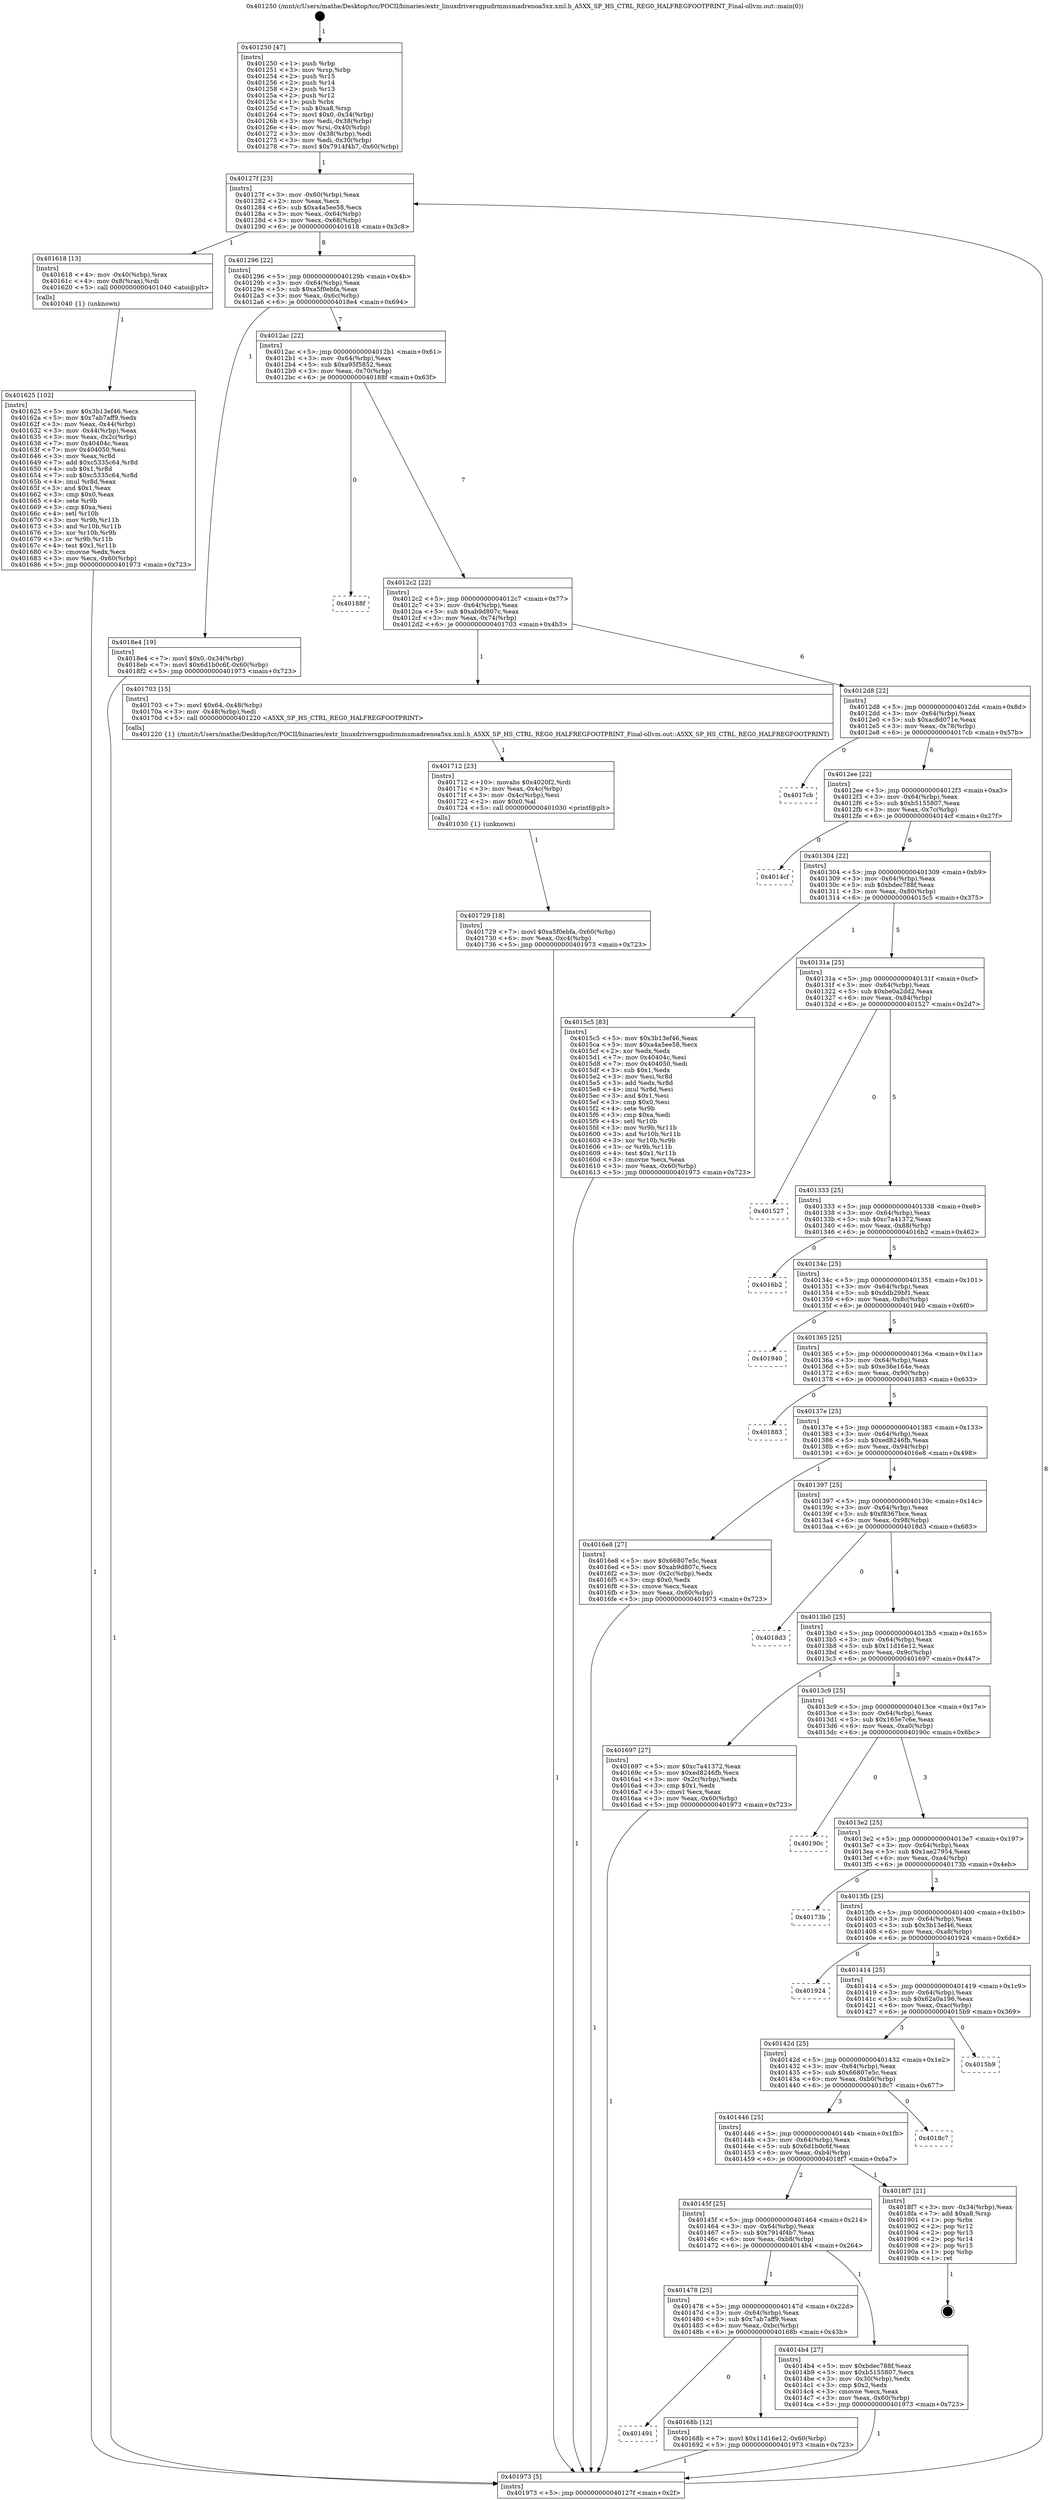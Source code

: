 digraph "0x401250" {
  label = "0x401250 (/mnt/c/Users/mathe/Desktop/tcc/POCII/binaries/extr_linuxdriversgpudrmmsmadrenoa5xx.xml.h_A5XX_SP_HS_CTRL_REG0_HALFREGFOOTPRINT_Final-ollvm.out::main(0))"
  labelloc = "t"
  node[shape=record]

  Entry [label="",width=0.3,height=0.3,shape=circle,fillcolor=black,style=filled]
  "0x40127f" [label="{
     0x40127f [23]\l
     | [instrs]\l
     &nbsp;&nbsp;0x40127f \<+3\>: mov -0x60(%rbp),%eax\l
     &nbsp;&nbsp;0x401282 \<+2\>: mov %eax,%ecx\l
     &nbsp;&nbsp;0x401284 \<+6\>: sub $0xa4a5ee58,%ecx\l
     &nbsp;&nbsp;0x40128a \<+3\>: mov %eax,-0x64(%rbp)\l
     &nbsp;&nbsp;0x40128d \<+3\>: mov %ecx,-0x68(%rbp)\l
     &nbsp;&nbsp;0x401290 \<+6\>: je 0000000000401618 \<main+0x3c8\>\l
  }"]
  "0x401618" [label="{
     0x401618 [13]\l
     | [instrs]\l
     &nbsp;&nbsp;0x401618 \<+4\>: mov -0x40(%rbp),%rax\l
     &nbsp;&nbsp;0x40161c \<+4\>: mov 0x8(%rax),%rdi\l
     &nbsp;&nbsp;0x401620 \<+5\>: call 0000000000401040 \<atoi@plt\>\l
     | [calls]\l
     &nbsp;&nbsp;0x401040 \{1\} (unknown)\l
  }"]
  "0x401296" [label="{
     0x401296 [22]\l
     | [instrs]\l
     &nbsp;&nbsp;0x401296 \<+5\>: jmp 000000000040129b \<main+0x4b\>\l
     &nbsp;&nbsp;0x40129b \<+3\>: mov -0x64(%rbp),%eax\l
     &nbsp;&nbsp;0x40129e \<+5\>: sub $0xa5f0ebfa,%eax\l
     &nbsp;&nbsp;0x4012a3 \<+3\>: mov %eax,-0x6c(%rbp)\l
     &nbsp;&nbsp;0x4012a6 \<+6\>: je 00000000004018e4 \<main+0x694\>\l
  }"]
  Exit [label="",width=0.3,height=0.3,shape=circle,fillcolor=black,style=filled,peripheries=2]
  "0x4018e4" [label="{
     0x4018e4 [19]\l
     | [instrs]\l
     &nbsp;&nbsp;0x4018e4 \<+7\>: movl $0x0,-0x34(%rbp)\l
     &nbsp;&nbsp;0x4018eb \<+7\>: movl $0x6d1b0c6f,-0x60(%rbp)\l
     &nbsp;&nbsp;0x4018f2 \<+5\>: jmp 0000000000401973 \<main+0x723\>\l
  }"]
  "0x4012ac" [label="{
     0x4012ac [22]\l
     | [instrs]\l
     &nbsp;&nbsp;0x4012ac \<+5\>: jmp 00000000004012b1 \<main+0x61\>\l
     &nbsp;&nbsp;0x4012b1 \<+3\>: mov -0x64(%rbp),%eax\l
     &nbsp;&nbsp;0x4012b4 \<+5\>: sub $0xa95f5852,%eax\l
     &nbsp;&nbsp;0x4012b9 \<+3\>: mov %eax,-0x70(%rbp)\l
     &nbsp;&nbsp;0x4012bc \<+6\>: je 000000000040188f \<main+0x63f\>\l
  }"]
  "0x401729" [label="{
     0x401729 [18]\l
     | [instrs]\l
     &nbsp;&nbsp;0x401729 \<+7\>: movl $0xa5f0ebfa,-0x60(%rbp)\l
     &nbsp;&nbsp;0x401730 \<+6\>: mov %eax,-0xc4(%rbp)\l
     &nbsp;&nbsp;0x401736 \<+5\>: jmp 0000000000401973 \<main+0x723\>\l
  }"]
  "0x40188f" [label="{
     0x40188f\l
  }", style=dashed]
  "0x4012c2" [label="{
     0x4012c2 [22]\l
     | [instrs]\l
     &nbsp;&nbsp;0x4012c2 \<+5\>: jmp 00000000004012c7 \<main+0x77\>\l
     &nbsp;&nbsp;0x4012c7 \<+3\>: mov -0x64(%rbp),%eax\l
     &nbsp;&nbsp;0x4012ca \<+5\>: sub $0xab9d807c,%eax\l
     &nbsp;&nbsp;0x4012cf \<+3\>: mov %eax,-0x74(%rbp)\l
     &nbsp;&nbsp;0x4012d2 \<+6\>: je 0000000000401703 \<main+0x4b3\>\l
  }"]
  "0x401712" [label="{
     0x401712 [23]\l
     | [instrs]\l
     &nbsp;&nbsp;0x401712 \<+10\>: movabs $0x4020f2,%rdi\l
     &nbsp;&nbsp;0x40171c \<+3\>: mov %eax,-0x4c(%rbp)\l
     &nbsp;&nbsp;0x40171f \<+3\>: mov -0x4c(%rbp),%esi\l
     &nbsp;&nbsp;0x401722 \<+2\>: mov $0x0,%al\l
     &nbsp;&nbsp;0x401724 \<+5\>: call 0000000000401030 \<printf@plt\>\l
     | [calls]\l
     &nbsp;&nbsp;0x401030 \{1\} (unknown)\l
  }"]
  "0x401703" [label="{
     0x401703 [15]\l
     | [instrs]\l
     &nbsp;&nbsp;0x401703 \<+7\>: movl $0x64,-0x48(%rbp)\l
     &nbsp;&nbsp;0x40170a \<+3\>: mov -0x48(%rbp),%edi\l
     &nbsp;&nbsp;0x40170d \<+5\>: call 0000000000401220 \<A5XX_SP_HS_CTRL_REG0_HALFREGFOOTPRINT\>\l
     | [calls]\l
     &nbsp;&nbsp;0x401220 \{1\} (/mnt/c/Users/mathe/Desktop/tcc/POCII/binaries/extr_linuxdriversgpudrmmsmadrenoa5xx.xml.h_A5XX_SP_HS_CTRL_REG0_HALFREGFOOTPRINT_Final-ollvm.out::A5XX_SP_HS_CTRL_REG0_HALFREGFOOTPRINT)\l
  }"]
  "0x4012d8" [label="{
     0x4012d8 [22]\l
     | [instrs]\l
     &nbsp;&nbsp;0x4012d8 \<+5\>: jmp 00000000004012dd \<main+0x8d\>\l
     &nbsp;&nbsp;0x4012dd \<+3\>: mov -0x64(%rbp),%eax\l
     &nbsp;&nbsp;0x4012e0 \<+5\>: sub $0xac8d071e,%eax\l
     &nbsp;&nbsp;0x4012e5 \<+3\>: mov %eax,-0x78(%rbp)\l
     &nbsp;&nbsp;0x4012e8 \<+6\>: je 00000000004017cb \<main+0x57b\>\l
  }"]
  "0x401491" [label="{
     0x401491\l
  }", style=dashed]
  "0x4017cb" [label="{
     0x4017cb\l
  }", style=dashed]
  "0x4012ee" [label="{
     0x4012ee [22]\l
     | [instrs]\l
     &nbsp;&nbsp;0x4012ee \<+5\>: jmp 00000000004012f3 \<main+0xa3\>\l
     &nbsp;&nbsp;0x4012f3 \<+3\>: mov -0x64(%rbp),%eax\l
     &nbsp;&nbsp;0x4012f6 \<+5\>: sub $0xb5155807,%eax\l
     &nbsp;&nbsp;0x4012fb \<+3\>: mov %eax,-0x7c(%rbp)\l
     &nbsp;&nbsp;0x4012fe \<+6\>: je 00000000004014cf \<main+0x27f\>\l
  }"]
  "0x40168b" [label="{
     0x40168b [12]\l
     | [instrs]\l
     &nbsp;&nbsp;0x40168b \<+7\>: movl $0x11d16e12,-0x60(%rbp)\l
     &nbsp;&nbsp;0x401692 \<+5\>: jmp 0000000000401973 \<main+0x723\>\l
  }"]
  "0x4014cf" [label="{
     0x4014cf\l
  }", style=dashed]
  "0x401304" [label="{
     0x401304 [22]\l
     | [instrs]\l
     &nbsp;&nbsp;0x401304 \<+5\>: jmp 0000000000401309 \<main+0xb9\>\l
     &nbsp;&nbsp;0x401309 \<+3\>: mov -0x64(%rbp),%eax\l
     &nbsp;&nbsp;0x40130c \<+5\>: sub $0xbdec788f,%eax\l
     &nbsp;&nbsp;0x401311 \<+3\>: mov %eax,-0x80(%rbp)\l
     &nbsp;&nbsp;0x401314 \<+6\>: je 00000000004015c5 \<main+0x375\>\l
  }"]
  "0x401625" [label="{
     0x401625 [102]\l
     | [instrs]\l
     &nbsp;&nbsp;0x401625 \<+5\>: mov $0x3b13ef46,%ecx\l
     &nbsp;&nbsp;0x40162a \<+5\>: mov $0x7ab7aff9,%edx\l
     &nbsp;&nbsp;0x40162f \<+3\>: mov %eax,-0x44(%rbp)\l
     &nbsp;&nbsp;0x401632 \<+3\>: mov -0x44(%rbp),%eax\l
     &nbsp;&nbsp;0x401635 \<+3\>: mov %eax,-0x2c(%rbp)\l
     &nbsp;&nbsp;0x401638 \<+7\>: mov 0x40404c,%eax\l
     &nbsp;&nbsp;0x40163f \<+7\>: mov 0x404050,%esi\l
     &nbsp;&nbsp;0x401646 \<+3\>: mov %eax,%r8d\l
     &nbsp;&nbsp;0x401649 \<+7\>: add $0xc5335c64,%r8d\l
     &nbsp;&nbsp;0x401650 \<+4\>: sub $0x1,%r8d\l
     &nbsp;&nbsp;0x401654 \<+7\>: sub $0xc5335c64,%r8d\l
     &nbsp;&nbsp;0x40165b \<+4\>: imul %r8d,%eax\l
     &nbsp;&nbsp;0x40165f \<+3\>: and $0x1,%eax\l
     &nbsp;&nbsp;0x401662 \<+3\>: cmp $0x0,%eax\l
     &nbsp;&nbsp;0x401665 \<+4\>: sete %r9b\l
     &nbsp;&nbsp;0x401669 \<+3\>: cmp $0xa,%esi\l
     &nbsp;&nbsp;0x40166c \<+4\>: setl %r10b\l
     &nbsp;&nbsp;0x401670 \<+3\>: mov %r9b,%r11b\l
     &nbsp;&nbsp;0x401673 \<+3\>: and %r10b,%r11b\l
     &nbsp;&nbsp;0x401676 \<+3\>: xor %r10b,%r9b\l
     &nbsp;&nbsp;0x401679 \<+3\>: or %r9b,%r11b\l
     &nbsp;&nbsp;0x40167c \<+4\>: test $0x1,%r11b\l
     &nbsp;&nbsp;0x401680 \<+3\>: cmovne %edx,%ecx\l
     &nbsp;&nbsp;0x401683 \<+3\>: mov %ecx,-0x60(%rbp)\l
     &nbsp;&nbsp;0x401686 \<+5\>: jmp 0000000000401973 \<main+0x723\>\l
  }"]
  "0x4015c5" [label="{
     0x4015c5 [83]\l
     | [instrs]\l
     &nbsp;&nbsp;0x4015c5 \<+5\>: mov $0x3b13ef46,%eax\l
     &nbsp;&nbsp;0x4015ca \<+5\>: mov $0xa4a5ee58,%ecx\l
     &nbsp;&nbsp;0x4015cf \<+2\>: xor %edx,%edx\l
     &nbsp;&nbsp;0x4015d1 \<+7\>: mov 0x40404c,%esi\l
     &nbsp;&nbsp;0x4015d8 \<+7\>: mov 0x404050,%edi\l
     &nbsp;&nbsp;0x4015df \<+3\>: sub $0x1,%edx\l
     &nbsp;&nbsp;0x4015e2 \<+3\>: mov %esi,%r8d\l
     &nbsp;&nbsp;0x4015e5 \<+3\>: add %edx,%r8d\l
     &nbsp;&nbsp;0x4015e8 \<+4\>: imul %r8d,%esi\l
     &nbsp;&nbsp;0x4015ec \<+3\>: and $0x1,%esi\l
     &nbsp;&nbsp;0x4015ef \<+3\>: cmp $0x0,%esi\l
     &nbsp;&nbsp;0x4015f2 \<+4\>: sete %r9b\l
     &nbsp;&nbsp;0x4015f6 \<+3\>: cmp $0xa,%edi\l
     &nbsp;&nbsp;0x4015f9 \<+4\>: setl %r10b\l
     &nbsp;&nbsp;0x4015fd \<+3\>: mov %r9b,%r11b\l
     &nbsp;&nbsp;0x401600 \<+3\>: and %r10b,%r11b\l
     &nbsp;&nbsp;0x401603 \<+3\>: xor %r10b,%r9b\l
     &nbsp;&nbsp;0x401606 \<+3\>: or %r9b,%r11b\l
     &nbsp;&nbsp;0x401609 \<+4\>: test $0x1,%r11b\l
     &nbsp;&nbsp;0x40160d \<+3\>: cmovne %ecx,%eax\l
     &nbsp;&nbsp;0x401610 \<+3\>: mov %eax,-0x60(%rbp)\l
     &nbsp;&nbsp;0x401613 \<+5\>: jmp 0000000000401973 \<main+0x723\>\l
  }"]
  "0x40131a" [label="{
     0x40131a [25]\l
     | [instrs]\l
     &nbsp;&nbsp;0x40131a \<+5\>: jmp 000000000040131f \<main+0xcf\>\l
     &nbsp;&nbsp;0x40131f \<+3\>: mov -0x64(%rbp),%eax\l
     &nbsp;&nbsp;0x401322 \<+5\>: sub $0xbe0a2dd2,%eax\l
     &nbsp;&nbsp;0x401327 \<+6\>: mov %eax,-0x84(%rbp)\l
     &nbsp;&nbsp;0x40132d \<+6\>: je 0000000000401527 \<main+0x2d7\>\l
  }"]
  "0x401250" [label="{
     0x401250 [47]\l
     | [instrs]\l
     &nbsp;&nbsp;0x401250 \<+1\>: push %rbp\l
     &nbsp;&nbsp;0x401251 \<+3\>: mov %rsp,%rbp\l
     &nbsp;&nbsp;0x401254 \<+2\>: push %r15\l
     &nbsp;&nbsp;0x401256 \<+2\>: push %r14\l
     &nbsp;&nbsp;0x401258 \<+2\>: push %r13\l
     &nbsp;&nbsp;0x40125a \<+2\>: push %r12\l
     &nbsp;&nbsp;0x40125c \<+1\>: push %rbx\l
     &nbsp;&nbsp;0x40125d \<+7\>: sub $0xa8,%rsp\l
     &nbsp;&nbsp;0x401264 \<+7\>: movl $0x0,-0x34(%rbp)\l
     &nbsp;&nbsp;0x40126b \<+3\>: mov %edi,-0x38(%rbp)\l
     &nbsp;&nbsp;0x40126e \<+4\>: mov %rsi,-0x40(%rbp)\l
     &nbsp;&nbsp;0x401272 \<+3\>: mov -0x38(%rbp),%edi\l
     &nbsp;&nbsp;0x401275 \<+3\>: mov %edi,-0x30(%rbp)\l
     &nbsp;&nbsp;0x401278 \<+7\>: movl $0x7914f4b7,-0x60(%rbp)\l
  }"]
  "0x401527" [label="{
     0x401527\l
  }", style=dashed]
  "0x401333" [label="{
     0x401333 [25]\l
     | [instrs]\l
     &nbsp;&nbsp;0x401333 \<+5\>: jmp 0000000000401338 \<main+0xe8\>\l
     &nbsp;&nbsp;0x401338 \<+3\>: mov -0x64(%rbp),%eax\l
     &nbsp;&nbsp;0x40133b \<+5\>: sub $0xc7a41372,%eax\l
     &nbsp;&nbsp;0x401340 \<+6\>: mov %eax,-0x88(%rbp)\l
     &nbsp;&nbsp;0x401346 \<+6\>: je 00000000004016b2 \<main+0x462\>\l
  }"]
  "0x401973" [label="{
     0x401973 [5]\l
     | [instrs]\l
     &nbsp;&nbsp;0x401973 \<+5\>: jmp 000000000040127f \<main+0x2f\>\l
  }"]
  "0x4016b2" [label="{
     0x4016b2\l
  }", style=dashed]
  "0x40134c" [label="{
     0x40134c [25]\l
     | [instrs]\l
     &nbsp;&nbsp;0x40134c \<+5\>: jmp 0000000000401351 \<main+0x101\>\l
     &nbsp;&nbsp;0x401351 \<+3\>: mov -0x64(%rbp),%eax\l
     &nbsp;&nbsp;0x401354 \<+5\>: sub $0xddb29bf1,%eax\l
     &nbsp;&nbsp;0x401359 \<+6\>: mov %eax,-0x8c(%rbp)\l
     &nbsp;&nbsp;0x40135f \<+6\>: je 0000000000401940 \<main+0x6f0\>\l
  }"]
  "0x401478" [label="{
     0x401478 [25]\l
     | [instrs]\l
     &nbsp;&nbsp;0x401478 \<+5\>: jmp 000000000040147d \<main+0x22d\>\l
     &nbsp;&nbsp;0x40147d \<+3\>: mov -0x64(%rbp),%eax\l
     &nbsp;&nbsp;0x401480 \<+5\>: sub $0x7ab7aff9,%eax\l
     &nbsp;&nbsp;0x401485 \<+6\>: mov %eax,-0xbc(%rbp)\l
     &nbsp;&nbsp;0x40148b \<+6\>: je 000000000040168b \<main+0x43b\>\l
  }"]
  "0x401940" [label="{
     0x401940\l
  }", style=dashed]
  "0x401365" [label="{
     0x401365 [25]\l
     | [instrs]\l
     &nbsp;&nbsp;0x401365 \<+5\>: jmp 000000000040136a \<main+0x11a\>\l
     &nbsp;&nbsp;0x40136a \<+3\>: mov -0x64(%rbp),%eax\l
     &nbsp;&nbsp;0x40136d \<+5\>: sub $0xe36e164e,%eax\l
     &nbsp;&nbsp;0x401372 \<+6\>: mov %eax,-0x90(%rbp)\l
     &nbsp;&nbsp;0x401378 \<+6\>: je 0000000000401883 \<main+0x633\>\l
  }"]
  "0x4014b4" [label="{
     0x4014b4 [27]\l
     | [instrs]\l
     &nbsp;&nbsp;0x4014b4 \<+5\>: mov $0xbdec788f,%eax\l
     &nbsp;&nbsp;0x4014b9 \<+5\>: mov $0xb5155807,%ecx\l
     &nbsp;&nbsp;0x4014be \<+3\>: mov -0x30(%rbp),%edx\l
     &nbsp;&nbsp;0x4014c1 \<+3\>: cmp $0x2,%edx\l
     &nbsp;&nbsp;0x4014c4 \<+3\>: cmovne %ecx,%eax\l
     &nbsp;&nbsp;0x4014c7 \<+3\>: mov %eax,-0x60(%rbp)\l
     &nbsp;&nbsp;0x4014ca \<+5\>: jmp 0000000000401973 \<main+0x723\>\l
  }"]
  "0x401883" [label="{
     0x401883\l
  }", style=dashed]
  "0x40137e" [label="{
     0x40137e [25]\l
     | [instrs]\l
     &nbsp;&nbsp;0x40137e \<+5\>: jmp 0000000000401383 \<main+0x133\>\l
     &nbsp;&nbsp;0x401383 \<+3\>: mov -0x64(%rbp),%eax\l
     &nbsp;&nbsp;0x401386 \<+5\>: sub $0xed8246fb,%eax\l
     &nbsp;&nbsp;0x40138b \<+6\>: mov %eax,-0x94(%rbp)\l
     &nbsp;&nbsp;0x401391 \<+6\>: je 00000000004016e8 \<main+0x498\>\l
  }"]
  "0x40145f" [label="{
     0x40145f [25]\l
     | [instrs]\l
     &nbsp;&nbsp;0x40145f \<+5\>: jmp 0000000000401464 \<main+0x214\>\l
     &nbsp;&nbsp;0x401464 \<+3\>: mov -0x64(%rbp),%eax\l
     &nbsp;&nbsp;0x401467 \<+5\>: sub $0x7914f4b7,%eax\l
     &nbsp;&nbsp;0x40146c \<+6\>: mov %eax,-0xb8(%rbp)\l
     &nbsp;&nbsp;0x401472 \<+6\>: je 00000000004014b4 \<main+0x264\>\l
  }"]
  "0x4016e8" [label="{
     0x4016e8 [27]\l
     | [instrs]\l
     &nbsp;&nbsp;0x4016e8 \<+5\>: mov $0x66807e5c,%eax\l
     &nbsp;&nbsp;0x4016ed \<+5\>: mov $0xab9d807c,%ecx\l
     &nbsp;&nbsp;0x4016f2 \<+3\>: mov -0x2c(%rbp),%edx\l
     &nbsp;&nbsp;0x4016f5 \<+3\>: cmp $0x0,%edx\l
     &nbsp;&nbsp;0x4016f8 \<+3\>: cmove %ecx,%eax\l
     &nbsp;&nbsp;0x4016fb \<+3\>: mov %eax,-0x60(%rbp)\l
     &nbsp;&nbsp;0x4016fe \<+5\>: jmp 0000000000401973 \<main+0x723\>\l
  }"]
  "0x401397" [label="{
     0x401397 [25]\l
     | [instrs]\l
     &nbsp;&nbsp;0x401397 \<+5\>: jmp 000000000040139c \<main+0x14c\>\l
     &nbsp;&nbsp;0x40139c \<+3\>: mov -0x64(%rbp),%eax\l
     &nbsp;&nbsp;0x40139f \<+5\>: sub $0xf8367bce,%eax\l
     &nbsp;&nbsp;0x4013a4 \<+6\>: mov %eax,-0x98(%rbp)\l
     &nbsp;&nbsp;0x4013aa \<+6\>: je 00000000004018d3 \<main+0x683\>\l
  }"]
  "0x4018f7" [label="{
     0x4018f7 [21]\l
     | [instrs]\l
     &nbsp;&nbsp;0x4018f7 \<+3\>: mov -0x34(%rbp),%eax\l
     &nbsp;&nbsp;0x4018fa \<+7\>: add $0xa8,%rsp\l
     &nbsp;&nbsp;0x401901 \<+1\>: pop %rbx\l
     &nbsp;&nbsp;0x401902 \<+2\>: pop %r12\l
     &nbsp;&nbsp;0x401904 \<+2\>: pop %r13\l
     &nbsp;&nbsp;0x401906 \<+2\>: pop %r14\l
     &nbsp;&nbsp;0x401908 \<+2\>: pop %r15\l
     &nbsp;&nbsp;0x40190a \<+1\>: pop %rbp\l
     &nbsp;&nbsp;0x40190b \<+1\>: ret\l
  }"]
  "0x4018d3" [label="{
     0x4018d3\l
  }", style=dashed]
  "0x4013b0" [label="{
     0x4013b0 [25]\l
     | [instrs]\l
     &nbsp;&nbsp;0x4013b0 \<+5\>: jmp 00000000004013b5 \<main+0x165\>\l
     &nbsp;&nbsp;0x4013b5 \<+3\>: mov -0x64(%rbp),%eax\l
     &nbsp;&nbsp;0x4013b8 \<+5\>: sub $0x11d16e12,%eax\l
     &nbsp;&nbsp;0x4013bd \<+6\>: mov %eax,-0x9c(%rbp)\l
     &nbsp;&nbsp;0x4013c3 \<+6\>: je 0000000000401697 \<main+0x447\>\l
  }"]
  "0x401446" [label="{
     0x401446 [25]\l
     | [instrs]\l
     &nbsp;&nbsp;0x401446 \<+5\>: jmp 000000000040144b \<main+0x1fb\>\l
     &nbsp;&nbsp;0x40144b \<+3\>: mov -0x64(%rbp),%eax\l
     &nbsp;&nbsp;0x40144e \<+5\>: sub $0x6d1b0c6f,%eax\l
     &nbsp;&nbsp;0x401453 \<+6\>: mov %eax,-0xb4(%rbp)\l
     &nbsp;&nbsp;0x401459 \<+6\>: je 00000000004018f7 \<main+0x6a7\>\l
  }"]
  "0x401697" [label="{
     0x401697 [27]\l
     | [instrs]\l
     &nbsp;&nbsp;0x401697 \<+5\>: mov $0xc7a41372,%eax\l
     &nbsp;&nbsp;0x40169c \<+5\>: mov $0xed8246fb,%ecx\l
     &nbsp;&nbsp;0x4016a1 \<+3\>: mov -0x2c(%rbp),%edx\l
     &nbsp;&nbsp;0x4016a4 \<+3\>: cmp $0x1,%edx\l
     &nbsp;&nbsp;0x4016a7 \<+3\>: cmovl %ecx,%eax\l
     &nbsp;&nbsp;0x4016aa \<+3\>: mov %eax,-0x60(%rbp)\l
     &nbsp;&nbsp;0x4016ad \<+5\>: jmp 0000000000401973 \<main+0x723\>\l
  }"]
  "0x4013c9" [label="{
     0x4013c9 [25]\l
     | [instrs]\l
     &nbsp;&nbsp;0x4013c9 \<+5\>: jmp 00000000004013ce \<main+0x17e\>\l
     &nbsp;&nbsp;0x4013ce \<+3\>: mov -0x64(%rbp),%eax\l
     &nbsp;&nbsp;0x4013d1 \<+5\>: sub $0x165e7c6e,%eax\l
     &nbsp;&nbsp;0x4013d6 \<+6\>: mov %eax,-0xa0(%rbp)\l
     &nbsp;&nbsp;0x4013dc \<+6\>: je 000000000040190c \<main+0x6bc\>\l
  }"]
  "0x4018c7" [label="{
     0x4018c7\l
  }", style=dashed]
  "0x40190c" [label="{
     0x40190c\l
  }", style=dashed]
  "0x4013e2" [label="{
     0x4013e2 [25]\l
     | [instrs]\l
     &nbsp;&nbsp;0x4013e2 \<+5\>: jmp 00000000004013e7 \<main+0x197\>\l
     &nbsp;&nbsp;0x4013e7 \<+3\>: mov -0x64(%rbp),%eax\l
     &nbsp;&nbsp;0x4013ea \<+5\>: sub $0x1ae27954,%eax\l
     &nbsp;&nbsp;0x4013ef \<+6\>: mov %eax,-0xa4(%rbp)\l
     &nbsp;&nbsp;0x4013f5 \<+6\>: je 000000000040173b \<main+0x4eb\>\l
  }"]
  "0x40142d" [label="{
     0x40142d [25]\l
     | [instrs]\l
     &nbsp;&nbsp;0x40142d \<+5\>: jmp 0000000000401432 \<main+0x1e2\>\l
     &nbsp;&nbsp;0x401432 \<+3\>: mov -0x64(%rbp),%eax\l
     &nbsp;&nbsp;0x401435 \<+5\>: sub $0x66807e5c,%eax\l
     &nbsp;&nbsp;0x40143a \<+6\>: mov %eax,-0xb0(%rbp)\l
     &nbsp;&nbsp;0x401440 \<+6\>: je 00000000004018c7 \<main+0x677\>\l
  }"]
  "0x40173b" [label="{
     0x40173b\l
  }", style=dashed]
  "0x4013fb" [label="{
     0x4013fb [25]\l
     | [instrs]\l
     &nbsp;&nbsp;0x4013fb \<+5\>: jmp 0000000000401400 \<main+0x1b0\>\l
     &nbsp;&nbsp;0x401400 \<+3\>: mov -0x64(%rbp),%eax\l
     &nbsp;&nbsp;0x401403 \<+5\>: sub $0x3b13ef46,%eax\l
     &nbsp;&nbsp;0x401408 \<+6\>: mov %eax,-0xa8(%rbp)\l
     &nbsp;&nbsp;0x40140e \<+6\>: je 0000000000401924 \<main+0x6d4\>\l
  }"]
  "0x4015b9" [label="{
     0x4015b9\l
  }", style=dashed]
  "0x401924" [label="{
     0x401924\l
  }", style=dashed]
  "0x401414" [label="{
     0x401414 [25]\l
     | [instrs]\l
     &nbsp;&nbsp;0x401414 \<+5\>: jmp 0000000000401419 \<main+0x1c9\>\l
     &nbsp;&nbsp;0x401419 \<+3\>: mov -0x64(%rbp),%eax\l
     &nbsp;&nbsp;0x40141c \<+5\>: sub $0x62a0a196,%eax\l
     &nbsp;&nbsp;0x401421 \<+6\>: mov %eax,-0xac(%rbp)\l
     &nbsp;&nbsp;0x401427 \<+6\>: je 00000000004015b9 \<main+0x369\>\l
  }"]
  Entry -> "0x401250" [label=" 1"]
  "0x40127f" -> "0x401618" [label=" 1"]
  "0x40127f" -> "0x401296" [label=" 8"]
  "0x4018f7" -> Exit [label=" 1"]
  "0x401296" -> "0x4018e4" [label=" 1"]
  "0x401296" -> "0x4012ac" [label=" 7"]
  "0x4018e4" -> "0x401973" [label=" 1"]
  "0x4012ac" -> "0x40188f" [label=" 0"]
  "0x4012ac" -> "0x4012c2" [label=" 7"]
  "0x401729" -> "0x401973" [label=" 1"]
  "0x4012c2" -> "0x401703" [label=" 1"]
  "0x4012c2" -> "0x4012d8" [label=" 6"]
  "0x401712" -> "0x401729" [label=" 1"]
  "0x4012d8" -> "0x4017cb" [label=" 0"]
  "0x4012d8" -> "0x4012ee" [label=" 6"]
  "0x401703" -> "0x401712" [label=" 1"]
  "0x4012ee" -> "0x4014cf" [label=" 0"]
  "0x4012ee" -> "0x401304" [label=" 6"]
  "0x4016e8" -> "0x401973" [label=" 1"]
  "0x401304" -> "0x4015c5" [label=" 1"]
  "0x401304" -> "0x40131a" [label=" 5"]
  "0x40168b" -> "0x401973" [label=" 1"]
  "0x40131a" -> "0x401527" [label=" 0"]
  "0x40131a" -> "0x401333" [label=" 5"]
  "0x401478" -> "0x401491" [label=" 0"]
  "0x401333" -> "0x4016b2" [label=" 0"]
  "0x401333" -> "0x40134c" [label=" 5"]
  "0x401478" -> "0x40168b" [label=" 1"]
  "0x40134c" -> "0x401940" [label=" 0"]
  "0x40134c" -> "0x401365" [label=" 5"]
  "0x401697" -> "0x401973" [label=" 1"]
  "0x401365" -> "0x401883" [label=" 0"]
  "0x401365" -> "0x40137e" [label=" 5"]
  "0x401625" -> "0x401973" [label=" 1"]
  "0x40137e" -> "0x4016e8" [label=" 1"]
  "0x40137e" -> "0x401397" [label=" 4"]
  "0x4015c5" -> "0x401973" [label=" 1"]
  "0x401397" -> "0x4018d3" [label=" 0"]
  "0x401397" -> "0x4013b0" [label=" 4"]
  "0x401973" -> "0x40127f" [label=" 8"]
  "0x4013b0" -> "0x401697" [label=" 1"]
  "0x4013b0" -> "0x4013c9" [label=" 3"]
  "0x4014b4" -> "0x401973" [label=" 1"]
  "0x4013c9" -> "0x40190c" [label=" 0"]
  "0x4013c9" -> "0x4013e2" [label=" 3"]
  "0x40145f" -> "0x401478" [label=" 1"]
  "0x4013e2" -> "0x40173b" [label=" 0"]
  "0x4013e2" -> "0x4013fb" [label=" 3"]
  "0x401618" -> "0x401625" [label=" 1"]
  "0x4013fb" -> "0x401924" [label=" 0"]
  "0x4013fb" -> "0x401414" [label=" 3"]
  "0x401446" -> "0x40145f" [label=" 2"]
  "0x401414" -> "0x4015b9" [label=" 0"]
  "0x401414" -> "0x40142d" [label=" 3"]
  "0x40145f" -> "0x4014b4" [label=" 1"]
  "0x40142d" -> "0x4018c7" [label=" 0"]
  "0x40142d" -> "0x401446" [label=" 3"]
  "0x401250" -> "0x40127f" [label=" 1"]
  "0x401446" -> "0x4018f7" [label=" 1"]
}
